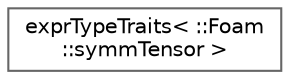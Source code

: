 digraph "Graphical Class Hierarchy"
{
 // LATEX_PDF_SIZE
  bgcolor="transparent";
  edge [fontname=Helvetica,fontsize=10,labelfontname=Helvetica,labelfontsize=10];
  node [fontname=Helvetica,fontsize=10,shape=box,height=0.2,width=0.4];
  rankdir="LR";
  Node0 [id="Node000000",label="exprTypeTraits\< ::Foam\l::symmTensor \>",height=0.2,width=0.4,color="grey40", fillcolor="white", style="filled",URL="$structFoam_1_1exprTypeTraits_3_01_1_1Foam_1_1symmTensor_01_4.html",tooltip=" "];
}
